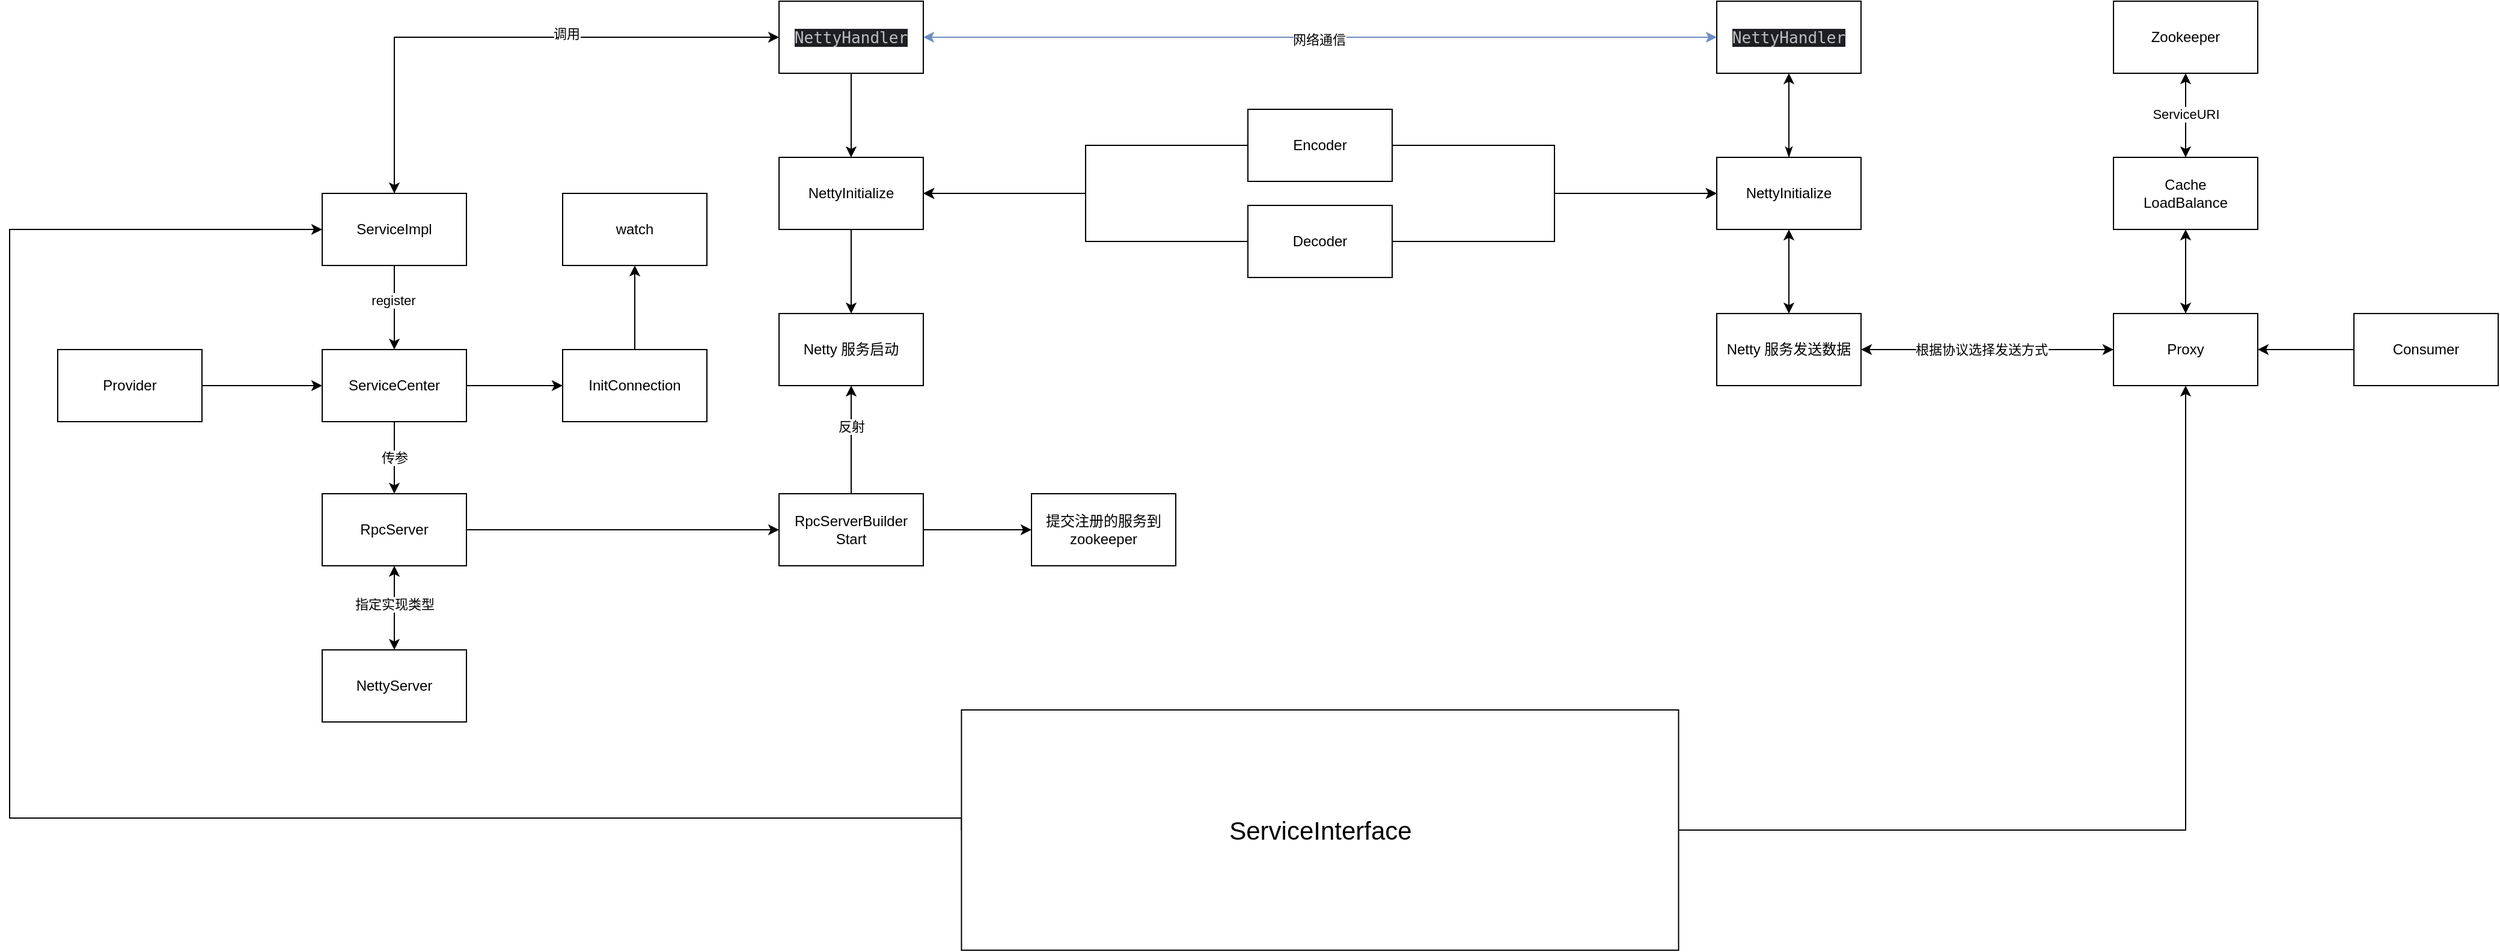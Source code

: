 <mxfile version="28.0.6">
  <diagram name="第 1 页" id="nPo2o0PRnlDx6VbOVV2b">
    <mxGraphModel dx="1141" dy="1787" grid="1" gridSize="10" guides="1" tooltips="1" connect="1" arrows="1" fold="1" page="1" pageScale="1" pageWidth="827" pageHeight="1169" math="0" shadow="0">
      <root>
        <mxCell id="0" />
        <mxCell id="1" parent="0" />
        <mxCell id="qvEVlxeyxFjj9wp3Fzey-3" value="" style="edgeStyle=orthogonalEdgeStyle;rounded=0;orthogonalLoop=1;jettySize=auto;html=1;" edge="1" parent="1" source="qvEVlxeyxFjj9wp3Fzey-1" target="qvEVlxeyxFjj9wp3Fzey-2">
          <mxGeometry relative="1" as="geometry" />
        </mxCell>
        <mxCell id="qvEVlxeyxFjj9wp3Fzey-1" value="Provider" style="rounded=0;whiteSpace=wrap;html=1;" vertex="1" parent="1">
          <mxGeometry x="80" y="280" width="120" height="60" as="geometry" />
        </mxCell>
        <mxCell id="qvEVlxeyxFjj9wp3Fzey-13" value="传参" style="edgeStyle=orthogonalEdgeStyle;rounded=0;orthogonalLoop=1;jettySize=auto;html=1;entryX=0.5;entryY=0;entryDx=0;entryDy=0;" edge="1" parent="1" source="qvEVlxeyxFjj9wp3Fzey-2" target="qvEVlxeyxFjj9wp3Fzey-11">
          <mxGeometry relative="1" as="geometry" />
        </mxCell>
        <mxCell id="qvEVlxeyxFjj9wp3Fzey-22" value="" style="edgeStyle=orthogonalEdgeStyle;rounded=0;orthogonalLoop=1;jettySize=auto;html=1;" edge="1" parent="1" source="qvEVlxeyxFjj9wp3Fzey-2" target="qvEVlxeyxFjj9wp3Fzey-21">
          <mxGeometry relative="1" as="geometry" />
        </mxCell>
        <mxCell id="qvEVlxeyxFjj9wp3Fzey-2" value="ServiceCenter" style="whiteSpace=wrap;html=1;rounded=0;" vertex="1" parent="1">
          <mxGeometry x="300" y="280" width="120" height="60" as="geometry" />
        </mxCell>
        <mxCell id="qvEVlxeyxFjj9wp3Fzey-8" style="edgeStyle=orthogonalEdgeStyle;rounded=0;orthogonalLoop=1;jettySize=auto;html=1;entryX=0.5;entryY=0;entryDx=0;entryDy=0;" edge="1" parent="1" source="qvEVlxeyxFjj9wp3Fzey-6" target="qvEVlxeyxFjj9wp3Fzey-2">
          <mxGeometry relative="1" as="geometry" />
        </mxCell>
        <mxCell id="qvEVlxeyxFjj9wp3Fzey-9" value="register" style="edgeLabel;html=1;align=center;verticalAlign=middle;resizable=0;points=[];" vertex="1" connectable="0" parent="qvEVlxeyxFjj9wp3Fzey-8">
          <mxGeometry x="-0.171" y="-1" relative="1" as="geometry">
            <mxPoint as="offset" />
          </mxGeometry>
        </mxCell>
        <mxCell id="qvEVlxeyxFjj9wp3Fzey-6" value="ServiceImpl" style="rounded=0;whiteSpace=wrap;html=1;" vertex="1" parent="1">
          <mxGeometry x="300" y="150" width="120" height="60" as="geometry" />
        </mxCell>
        <mxCell id="qvEVlxeyxFjj9wp3Fzey-20" value="" style="edgeStyle=orthogonalEdgeStyle;rounded=0;orthogonalLoop=1;jettySize=auto;html=1;" edge="1" parent="1" source="qvEVlxeyxFjj9wp3Fzey-11" target="qvEVlxeyxFjj9wp3Fzey-19">
          <mxGeometry relative="1" as="geometry" />
        </mxCell>
        <mxCell id="qvEVlxeyxFjj9wp3Fzey-11" value="RpcServer" style="whiteSpace=wrap;html=1;rounded=0;" vertex="1" parent="1">
          <mxGeometry x="300" y="400" width="120" height="60" as="geometry" />
        </mxCell>
        <mxCell id="qvEVlxeyxFjj9wp3Fzey-14" value="NettyServer" style="rounded=0;whiteSpace=wrap;html=1;" vertex="1" parent="1">
          <mxGeometry x="300" y="530" width="120" height="60" as="geometry" />
        </mxCell>
        <mxCell id="qvEVlxeyxFjj9wp3Fzey-16" value="" style="endArrow=classic;startArrow=classic;html=1;rounded=0;entryX=0.5;entryY=1;entryDx=0;entryDy=0;exitX=0.5;exitY=0;exitDx=0;exitDy=0;" edge="1" parent="1" source="qvEVlxeyxFjj9wp3Fzey-14" target="qvEVlxeyxFjj9wp3Fzey-11">
          <mxGeometry width="50" height="50" relative="1" as="geometry">
            <mxPoint x="200" y="590" as="sourcePoint" />
            <mxPoint x="250" y="540" as="targetPoint" />
          </mxGeometry>
        </mxCell>
        <mxCell id="qvEVlxeyxFjj9wp3Fzey-17" value="指定实现类型" style="edgeLabel;html=1;align=center;verticalAlign=middle;resizable=0;points=[];" vertex="1" connectable="0" parent="qvEVlxeyxFjj9wp3Fzey-16">
          <mxGeometry x="0.1" relative="1" as="geometry">
            <mxPoint as="offset" />
          </mxGeometry>
        </mxCell>
        <mxCell id="qvEVlxeyxFjj9wp3Fzey-26" style="edgeStyle=orthogonalEdgeStyle;rounded=0;orthogonalLoop=1;jettySize=auto;html=1;entryX=0.5;entryY=1;entryDx=0;entryDy=0;" edge="1" parent="1" source="qvEVlxeyxFjj9wp3Fzey-19" target="qvEVlxeyxFjj9wp3Fzey-25">
          <mxGeometry relative="1" as="geometry" />
        </mxCell>
        <mxCell id="qvEVlxeyxFjj9wp3Fzey-27" value="反射" style="edgeLabel;html=1;align=center;verticalAlign=middle;resizable=0;points=[];" vertex="1" connectable="0" parent="qvEVlxeyxFjj9wp3Fzey-26">
          <mxGeometry x="0.246" relative="1" as="geometry">
            <mxPoint as="offset" />
          </mxGeometry>
        </mxCell>
        <mxCell id="qvEVlxeyxFjj9wp3Fzey-19" value="RpcServerBuilder&lt;div&gt;Start&lt;/div&gt;" style="whiteSpace=wrap;html=1;rounded=0;" vertex="1" parent="1">
          <mxGeometry x="680" y="400" width="120" height="60" as="geometry" />
        </mxCell>
        <mxCell id="qvEVlxeyxFjj9wp3Fzey-42" style="edgeStyle=orthogonalEdgeStyle;rounded=0;orthogonalLoop=1;jettySize=auto;html=1;entryX=0.5;entryY=1;entryDx=0;entryDy=0;" edge="1" parent="1" source="qvEVlxeyxFjj9wp3Fzey-21" target="qvEVlxeyxFjj9wp3Fzey-40">
          <mxGeometry relative="1" as="geometry" />
        </mxCell>
        <mxCell id="qvEVlxeyxFjj9wp3Fzey-21" value="InitConnection" style="whiteSpace=wrap;html=1;rounded=0;" vertex="1" parent="1">
          <mxGeometry x="500" y="280" width="120" height="60" as="geometry" />
        </mxCell>
        <mxCell id="qvEVlxeyxFjj9wp3Fzey-23" value="提交注册的服务到&lt;div&gt;zookeeper&lt;/div&gt;" style="whiteSpace=wrap;html=1;rounded=0;" vertex="1" parent="1">
          <mxGeometry x="890" y="400" width="120" height="60" as="geometry" />
        </mxCell>
        <mxCell id="qvEVlxeyxFjj9wp3Fzey-32" style="edgeStyle=orthogonalEdgeStyle;rounded=0;orthogonalLoop=1;jettySize=auto;html=1;exitX=1;exitY=0.5;exitDx=0;exitDy=0;entryX=0;entryY=0.5;entryDx=0;entryDy=0;" edge="1" parent="1" source="qvEVlxeyxFjj9wp3Fzey-19" target="qvEVlxeyxFjj9wp3Fzey-23">
          <mxGeometry relative="1" as="geometry" />
        </mxCell>
        <mxCell id="qvEVlxeyxFjj9wp3Fzey-25" value="Netty 服务启动" style="whiteSpace=wrap;html=1;rounded=0;" vertex="1" parent="1">
          <mxGeometry x="680" y="250" width="120" height="60" as="geometry" />
        </mxCell>
        <mxCell id="qvEVlxeyxFjj9wp3Fzey-29" style="edgeStyle=orthogonalEdgeStyle;rounded=0;orthogonalLoop=1;jettySize=auto;html=1;entryX=0.5;entryY=0;entryDx=0;entryDy=0;" edge="1" parent="1" source="qvEVlxeyxFjj9wp3Fzey-28" target="qvEVlxeyxFjj9wp3Fzey-25">
          <mxGeometry relative="1" as="geometry" />
        </mxCell>
        <mxCell id="qvEVlxeyxFjj9wp3Fzey-28" value="NettyInitialize" style="whiteSpace=wrap;html=1;rounded=0;" vertex="1" parent="1">
          <mxGeometry x="680" y="120" width="120" height="60" as="geometry" />
        </mxCell>
        <mxCell id="qvEVlxeyxFjj9wp3Fzey-31" style="edgeStyle=orthogonalEdgeStyle;rounded=0;orthogonalLoop=1;jettySize=auto;html=1;entryX=0.5;entryY=0;entryDx=0;entryDy=0;" edge="1" parent="1" source="qvEVlxeyxFjj9wp3Fzey-30" target="qvEVlxeyxFjj9wp3Fzey-28">
          <mxGeometry relative="1" as="geometry" />
        </mxCell>
        <mxCell id="qvEVlxeyxFjj9wp3Fzey-33" style="edgeStyle=orthogonalEdgeStyle;rounded=0;orthogonalLoop=1;jettySize=auto;html=1;entryX=0.5;entryY=0;entryDx=0;entryDy=0;startArrow=classic;startFill=1;" edge="1" parent="1" source="qvEVlxeyxFjj9wp3Fzey-30" target="qvEVlxeyxFjj9wp3Fzey-6">
          <mxGeometry relative="1" as="geometry" />
        </mxCell>
        <mxCell id="qvEVlxeyxFjj9wp3Fzey-34" value="调用" style="edgeLabel;html=1;align=center;verticalAlign=middle;resizable=0;points=[];" vertex="1" connectable="0" parent="qvEVlxeyxFjj9wp3Fzey-33">
          <mxGeometry x="-0.213" y="-3" relative="1" as="geometry">
            <mxPoint as="offset" />
          </mxGeometry>
        </mxCell>
        <mxCell id="qvEVlxeyxFjj9wp3Fzey-30" value="&lt;div style=&quot;background-color:#1e1f22;color:#bcbec4&quot;&gt;&lt;pre style=&quot;font-family:&#39;JetBrains Mono&#39;,monospace;font-size:9.8pt;&quot;&gt;NettyHandler&lt;/pre&gt;&lt;/div&gt;" style="whiteSpace=wrap;html=1;" vertex="1" parent="1">
          <mxGeometry x="680" y="-10" width="120" height="60" as="geometry" />
        </mxCell>
        <mxCell id="qvEVlxeyxFjj9wp3Fzey-38" style="edgeStyle=orthogonalEdgeStyle;rounded=0;orthogonalLoop=1;jettySize=auto;html=1;entryX=1;entryY=0.5;entryDx=0;entryDy=0;" edge="1" parent="1" source="qvEVlxeyxFjj9wp3Fzey-36" target="qvEVlxeyxFjj9wp3Fzey-28">
          <mxGeometry relative="1" as="geometry" />
        </mxCell>
        <mxCell id="qvEVlxeyxFjj9wp3Fzey-52" style="edgeStyle=orthogonalEdgeStyle;rounded=0;orthogonalLoop=1;jettySize=auto;html=1;entryX=0;entryY=0.5;entryDx=0;entryDy=0;" edge="1" parent="1" source="qvEVlxeyxFjj9wp3Fzey-36" target="qvEVlxeyxFjj9wp3Fzey-51">
          <mxGeometry relative="1" as="geometry" />
        </mxCell>
        <mxCell id="qvEVlxeyxFjj9wp3Fzey-36" value="Encoder" style="whiteSpace=wrap;html=1;rounded=0;" vertex="1" parent="1">
          <mxGeometry x="1070" y="80" width="120" height="60" as="geometry" />
        </mxCell>
        <mxCell id="qvEVlxeyxFjj9wp3Fzey-39" style="edgeStyle=orthogonalEdgeStyle;rounded=0;orthogonalLoop=1;jettySize=auto;html=1;entryX=1;entryY=0.5;entryDx=0;entryDy=0;" edge="1" parent="1" source="qvEVlxeyxFjj9wp3Fzey-37" target="qvEVlxeyxFjj9wp3Fzey-28">
          <mxGeometry relative="1" as="geometry" />
        </mxCell>
        <mxCell id="qvEVlxeyxFjj9wp3Fzey-53" style="edgeStyle=orthogonalEdgeStyle;rounded=0;orthogonalLoop=1;jettySize=auto;html=1;entryX=0;entryY=0.5;entryDx=0;entryDy=0;" edge="1" parent="1" source="qvEVlxeyxFjj9wp3Fzey-37" target="qvEVlxeyxFjj9wp3Fzey-51">
          <mxGeometry relative="1" as="geometry" />
        </mxCell>
        <mxCell id="qvEVlxeyxFjj9wp3Fzey-37" value="Decoder" style="whiteSpace=wrap;html=1;rounded=0;" vertex="1" parent="1">
          <mxGeometry x="1070" y="160" width="120" height="60" as="geometry" />
        </mxCell>
        <mxCell id="qvEVlxeyxFjj9wp3Fzey-40" value="watch" style="whiteSpace=wrap;html=1;rounded=0;" vertex="1" parent="1">
          <mxGeometry x="500" y="150" width="120" height="60" as="geometry" />
        </mxCell>
        <mxCell id="qvEVlxeyxFjj9wp3Fzey-43" value="&lt;div style=&quot;background-color:#1e1f22;color:#bcbec4&quot;&gt;&lt;pre style=&quot;font-family:&#39;JetBrains Mono&#39;,monospace;font-size:9.8pt;&quot;&gt;NettyHandler&lt;/pre&gt;&lt;/div&gt;" style="whiteSpace=wrap;html=1;" vertex="1" parent="1">
          <mxGeometry x="1460" y="-10" width="120" height="60" as="geometry" />
        </mxCell>
        <mxCell id="qvEVlxeyxFjj9wp3Fzey-44" value="" style="endArrow=classic;startArrow=classic;html=1;rounded=0;exitX=1;exitY=0.5;exitDx=0;exitDy=0;entryX=0;entryY=0.5;entryDx=0;entryDy=0;fillColor=#dae8fc;strokeColor=#6c8ebf;" edge="1" parent="1" source="qvEVlxeyxFjj9wp3Fzey-30" target="qvEVlxeyxFjj9wp3Fzey-43">
          <mxGeometry width="50" height="50" relative="1" as="geometry">
            <mxPoint x="980" y="20" as="sourcePoint" />
            <mxPoint x="1030" y="-30" as="targetPoint" />
          </mxGeometry>
        </mxCell>
        <mxCell id="qvEVlxeyxFjj9wp3Fzey-45" value="网络通信" style="edgeLabel;html=1;align=center;verticalAlign=middle;resizable=0;points=[];" vertex="1" connectable="0" parent="qvEVlxeyxFjj9wp3Fzey-44">
          <mxGeometry x="-0.004" y="-2" relative="1" as="geometry">
            <mxPoint as="offset" />
          </mxGeometry>
        </mxCell>
        <mxCell id="qvEVlxeyxFjj9wp3Fzey-56" style="edgeStyle=orthogonalEdgeStyle;rounded=0;orthogonalLoop=1;jettySize=auto;html=1;entryX=0.5;entryY=1;entryDx=0;entryDy=0;startArrow=classic;startFill=1;" edge="1" parent="1" source="qvEVlxeyxFjj9wp3Fzey-49" target="qvEVlxeyxFjj9wp3Fzey-51">
          <mxGeometry relative="1" as="geometry" />
        </mxCell>
        <mxCell id="qvEVlxeyxFjj9wp3Fzey-49" value="Netty 服务发送数据" style="whiteSpace=wrap;html=1;rounded=0;" vertex="1" parent="1">
          <mxGeometry x="1460" y="250" width="120" height="60" as="geometry" />
        </mxCell>
        <mxCell id="qvEVlxeyxFjj9wp3Fzey-57" style="edgeStyle=orthogonalEdgeStyle;rounded=0;orthogonalLoop=1;jettySize=auto;html=1;entryX=0.5;entryY=1;entryDx=0;entryDy=0;startArrow=classicThin;startFill=1;" edge="1" parent="1" source="qvEVlxeyxFjj9wp3Fzey-51" target="qvEVlxeyxFjj9wp3Fzey-43">
          <mxGeometry relative="1" as="geometry" />
        </mxCell>
        <mxCell id="qvEVlxeyxFjj9wp3Fzey-51" value="NettyInitialize" style="whiteSpace=wrap;html=1;rounded=0;" vertex="1" parent="1">
          <mxGeometry x="1460" y="120" width="120" height="60" as="geometry" />
        </mxCell>
        <mxCell id="qvEVlxeyxFjj9wp3Fzey-63" value="" style="edgeStyle=orthogonalEdgeStyle;rounded=0;orthogonalLoop=1;jettySize=auto;html=1;" edge="1" parent="1" source="qvEVlxeyxFjj9wp3Fzey-58" target="qvEVlxeyxFjj9wp3Fzey-62">
          <mxGeometry relative="1" as="geometry" />
        </mxCell>
        <mxCell id="qvEVlxeyxFjj9wp3Fzey-58" value="Consumer" style="rounded=0;whiteSpace=wrap;html=1;" vertex="1" parent="1">
          <mxGeometry x="1990" y="250" width="120" height="60" as="geometry" />
        </mxCell>
        <mxCell id="qvEVlxeyxFjj9wp3Fzey-60" style="edgeStyle=orthogonalEdgeStyle;rounded=0;orthogonalLoop=1;jettySize=auto;html=1;entryX=0;entryY=0.5;entryDx=0;entryDy=0;exitX=0;exitY=0.5;exitDx=0;exitDy=0;" edge="1" parent="1" source="qvEVlxeyxFjj9wp3Fzey-59" target="qvEVlxeyxFjj9wp3Fzey-6">
          <mxGeometry relative="1" as="geometry">
            <Array as="points">
              <mxPoint x="40" y="670" />
              <mxPoint x="40" y="180" />
            </Array>
          </mxGeometry>
        </mxCell>
        <mxCell id="qvEVlxeyxFjj9wp3Fzey-64" style="edgeStyle=orthogonalEdgeStyle;rounded=0;orthogonalLoop=1;jettySize=auto;html=1;exitX=1;exitY=0.5;exitDx=0;exitDy=0;entryX=0.5;entryY=1;entryDx=0;entryDy=0;" edge="1" parent="1" source="qvEVlxeyxFjj9wp3Fzey-59" target="qvEVlxeyxFjj9wp3Fzey-62">
          <mxGeometry relative="1" as="geometry" />
        </mxCell>
        <mxCell id="qvEVlxeyxFjj9wp3Fzey-59" value="&lt;font style=&quot;font-size: 21px;&quot;&gt;ServiceInterface&lt;/font&gt;" style="rounded=0;whiteSpace=wrap;html=1;" vertex="1" parent="1">
          <mxGeometry x="831.75" y="580" width="596.5" height="200" as="geometry" />
        </mxCell>
        <mxCell id="qvEVlxeyxFjj9wp3Fzey-70" style="edgeStyle=orthogonalEdgeStyle;rounded=0;orthogonalLoop=1;jettySize=auto;html=1;entryX=1;entryY=0.5;entryDx=0;entryDy=0;startArrow=classic;startFill=1;" edge="1" parent="1" source="qvEVlxeyxFjj9wp3Fzey-62" target="qvEVlxeyxFjj9wp3Fzey-49">
          <mxGeometry relative="1" as="geometry" />
        </mxCell>
        <mxCell id="qvEVlxeyxFjj9wp3Fzey-75" value="根据协议选择发送方式" style="edgeLabel;html=1;align=center;verticalAlign=middle;resizable=0;points=[];" vertex="1" connectable="0" parent="qvEVlxeyxFjj9wp3Fzey-70">
          <mxGeometry x="0.175" y="1" relative="1" as="geometry">
            <mxPoint x="13" y="-1" as="offset" />
          </mxGeometry>
        </mxCell>
        <mxCell id="qvEVlxeyxFjj9wp3Fzey-62" value="Proxy" style="whiteSpace=wrap;html=1;rounded=0;" vertex="1" parent="1">
          <mxGeometry x="1790" y="250" width="120" height="60" as="geometry" />
        </mxCell>
        <mxCell id="qvEVlxeyxFjj9wp3Fzey-66" value="Zookeeper" style="whiteSpace=wrap;html=1;rounded=0;" vertex="1" parent="1">
          <mxGeometry x="1790" y="-10" width="120" height="60" as="geometry" />
        </mxCell>
        <mxCell id="qvEVlxeyxFjj9wp3Fzey-73" style="rounded=0;orthogonalLoop=1;jettySize=auto;html=1;entryX=0.5;entryY=0;entryDx=0;entryDy=0;startArrow=classic;startFill=1;" edge="1" parent="1" source="qvEVlxeyxFjj9wp3Fzey-71" target="qvEVlxeyxFjj9wp3Fzey-62">
          <mxGeometry relative="1" as="geometry" />
        </mxCell>
        <mxCell id="qvEVlxeyxFjj9wp3Fzey-71" value="Cache&lt;div&gt;LoadBalance&lt;/div&gt;" style="whiteSpace=wrap;html=1;rounded=0;" vertex="1" parent="1">
          <mxGeometry x="1790" y="120" width="120" height="60" as="geometry" />
        </mxCell>
        <mxCell id="qvEVlxeyxFjj9wp3Fzey-72" value="" style="endArrow=classic;startArrow=classic;html=1;rounded=0;entryX=0.5;entryY=1;entryDx=0;entryDy=0;exitX=0.5;exitY=0;exitDx=0;exitDy=0;" edge="1" parent="1" source="qvEVlxeyxFjj9wp3Fzey-71" target="qvEVlxeyxFjj9wp3Fzey-66">
          <mxGeometry width="50" height="50" relative="1" as="geometry">
            <mxPoint x="1722" y="150" as="sourcePoint" />
            <mxPoint x="1772" y="100" as="targetPoint" />
          </mxGeometry>
        </mxCell>
        <mxCell id="qvEVlxeyxFjj9wp3Fzey-74" value="ServiceURI" style="edgeLabel;html=1;align=center;verticalAlign=middle;resizable=0;points=[];" vertex="1" connectable="0" parent="qvEVlxeyxFjj9wp3Fzey-72">
          <mxGeometry x="0.047" relative="1" as="geometry">
            <mxPoint as="offset" />
          </mxGeometry>
        </mxCell>
      </root>
    </mxGraphModel>
  </diagram>
</mxfile>
